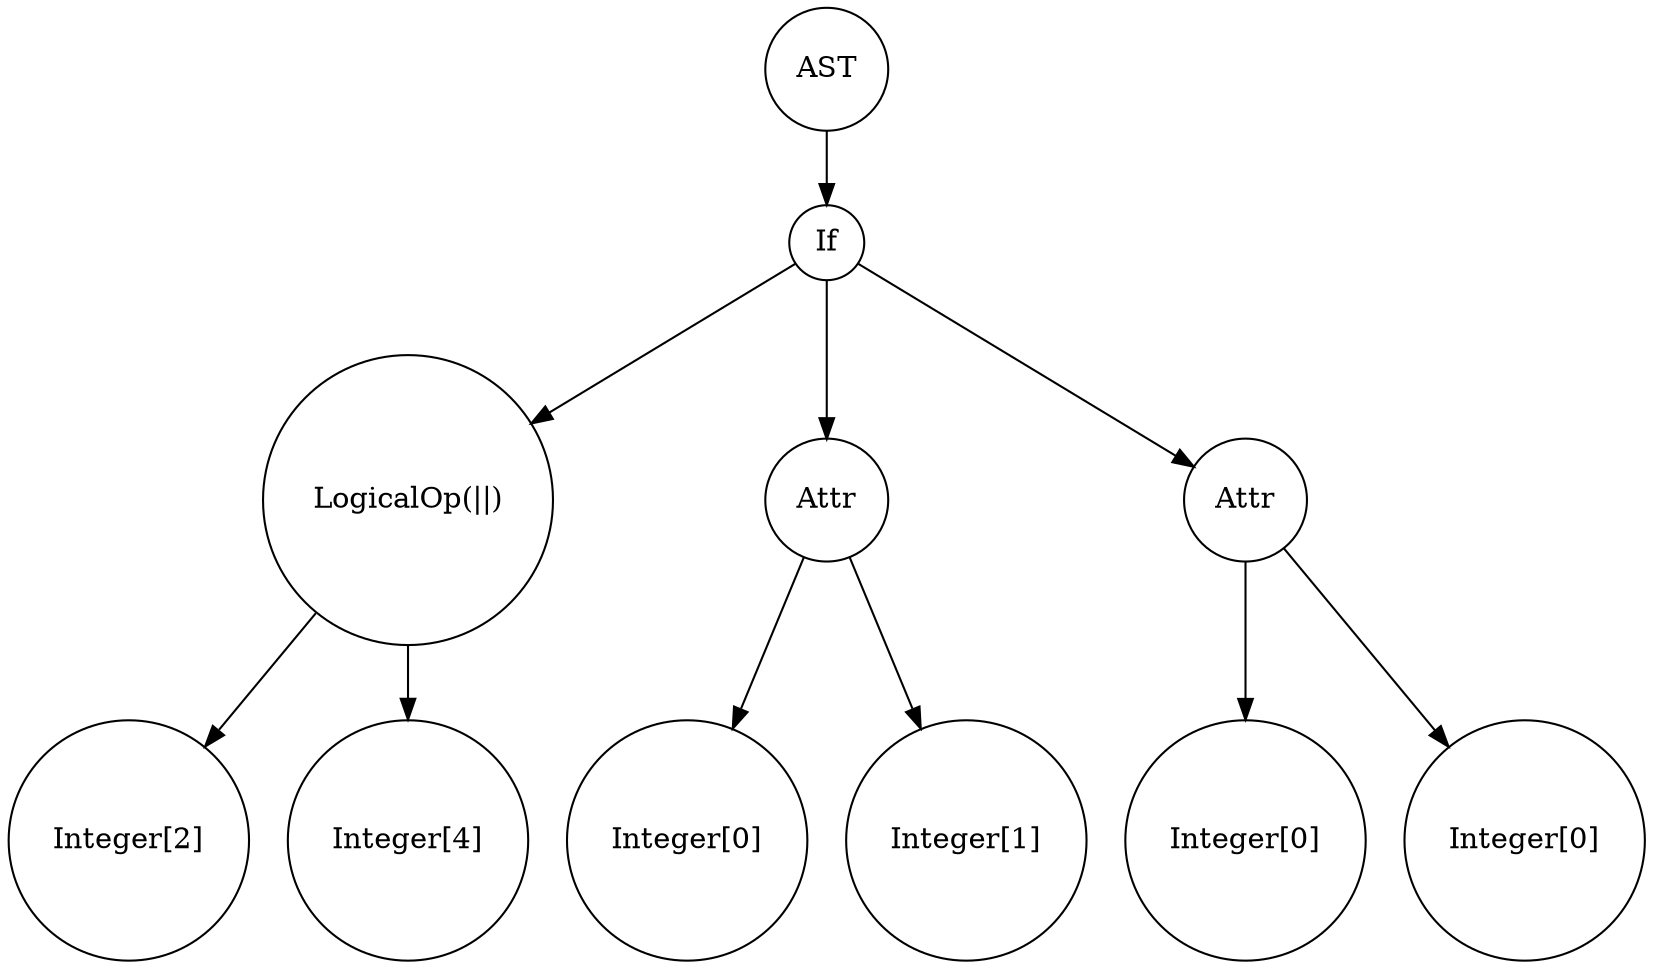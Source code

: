 digraph AST { 
AST01[shape=circle,label="AST"];
If12[shape=circle,label="If"];
LogicalOp23[shape=circle,label="LogicalOp(||)"];
Num34[shape=circle,label="Integer[2]"];
LogicalOp23 -> Num34;
Num35[shape=circle,label="Integer[4]"];
LogicalOp23 -> Num35;
If12 -> LogicalOp23;
Attr26[shape=circle,label="Attr"];
Id37[shape=circle,label="Integer[0]"];
Attr26 -> Id37;
Num38[shape=circle,label="Integer[1]"];
Attr26 -> Num38;
If12 -> Attr26;
Attr29[shape=circle,label="Attr"];
Id310[shape=circle,label="Integer[0]"];
Attr29 -> Id310;
Num311[shape=circle,label="Integer[0]"];
Attr29 -> Num311;
If12 -> Attr29;
AST01 -> If12;
}
